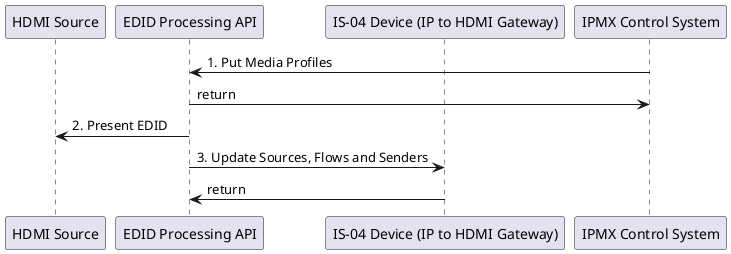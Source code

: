 @startuml
skinparam BoxPadding 10

participant "HDMI Source"
participant "EDID Processing API"
participant "IS-04 Device (IP to HDMI Gateway)"
participant "IPMX Control System"

"IPMX Control System" -> "EDID Processing API": 1. Put Media Profiles
"IPMX Control System" <- "EDID Processing API": return
"HDMI Source" <- "EDID Processing API": 2. Present EDID
"IS-04 Device (IP to HDMI Gateway)" <- "EDID Processing API": 3. Update Sources, Flows and Senders
"IS-04 Device (IP to HDMI Gateway)" -> "EDID Processing API": return
@enduml

